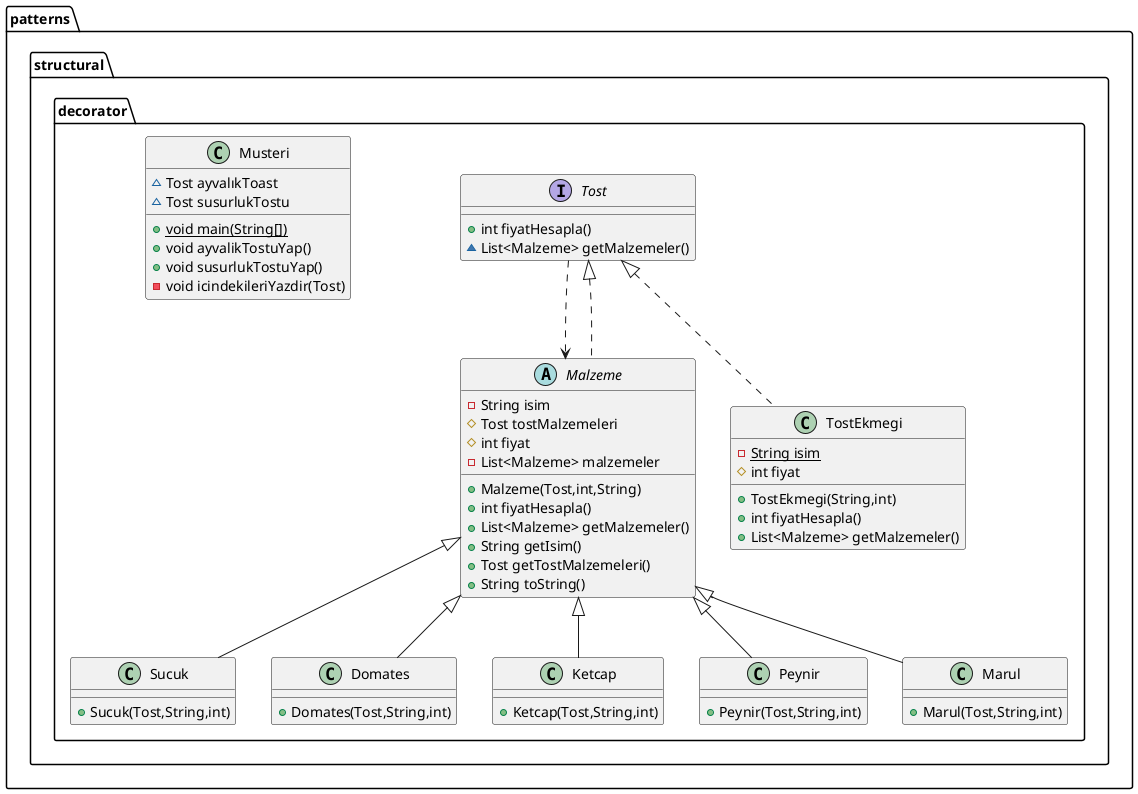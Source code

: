@startuml
class patterns.structural.decorator.Sucuk {
+ Sucuk(Tost,String,int)
}
class patterns.structural.decorator.Domates {
+ Domates(Tost,String,int)
}
class patterns.structural.decorator.Ketcap {
+  Ketcap(Tost,String,int)
}

abstract class patterns.structural.decorator.Malzeme {
- String isim
# Tost tostMalzemeleri
# int fiyat
- List<Malzeme> malzemeler
+ Malzeme(Tost,int,String)
+ int fiyatHesapla()
+ List<Malzeme> getMalzemeler()
+ String getIsim()
+ Tost getTostMalzemeleri()
+ String toString()
}
class patterns.structural.decorator.Peynir {
+ Peynir(Tost,String,int)
}
class patterns.structural.decorator.Marul {
+ Marul(Tost,String,int)
}
class patterns.structural.decorator.TostEkmegi {
- {static} String isim
# int fiyat
+ TostEkmegi(String,int)
+ int fiyatHesapla()
+ List<Malzeme> getMalzemeler()
}

interface patterns.structural.decorator.Tost {
+ int fiyatHesapla()
~ List<Malzeme> getMalzemeler()
}
class patterns.structural.decorator.Musteri {
~ Tost ayvalıkToast
~ Tost susurlukTostu
+ {static} void main(String[])
+ void ayvalikTostuYap()
+ void susurlukTostuYap()
- void icindekileriYazdir(Tost)
}

patterns.structural.decorator.Tost ..> patterns.structural.decorator.Malzeme
patterns.structural.decorator.Malzeme <|-- patterns.structural.decorator.Sucuk
patterns.structural.decorator.Malzeme <|-- patterns.structural.decorator.Domates
patterns.structural.decorator.Malzeme <|-- patterns.structural.decorator.Ketcap
patterns.structural.decorator.Tost <|.. patterns.structural.decorator.Malzeme
patterns.structural.decorator.Malzeme <|-- patterns.structural.decorator.Peynir
patterns.structural.decorator.Malzeme <|-- patterns.structural.decorator.Marul
patterns.structural.decorator.Tost <|.. patterns.structural.decorator.TostEkmegi
@enduml
